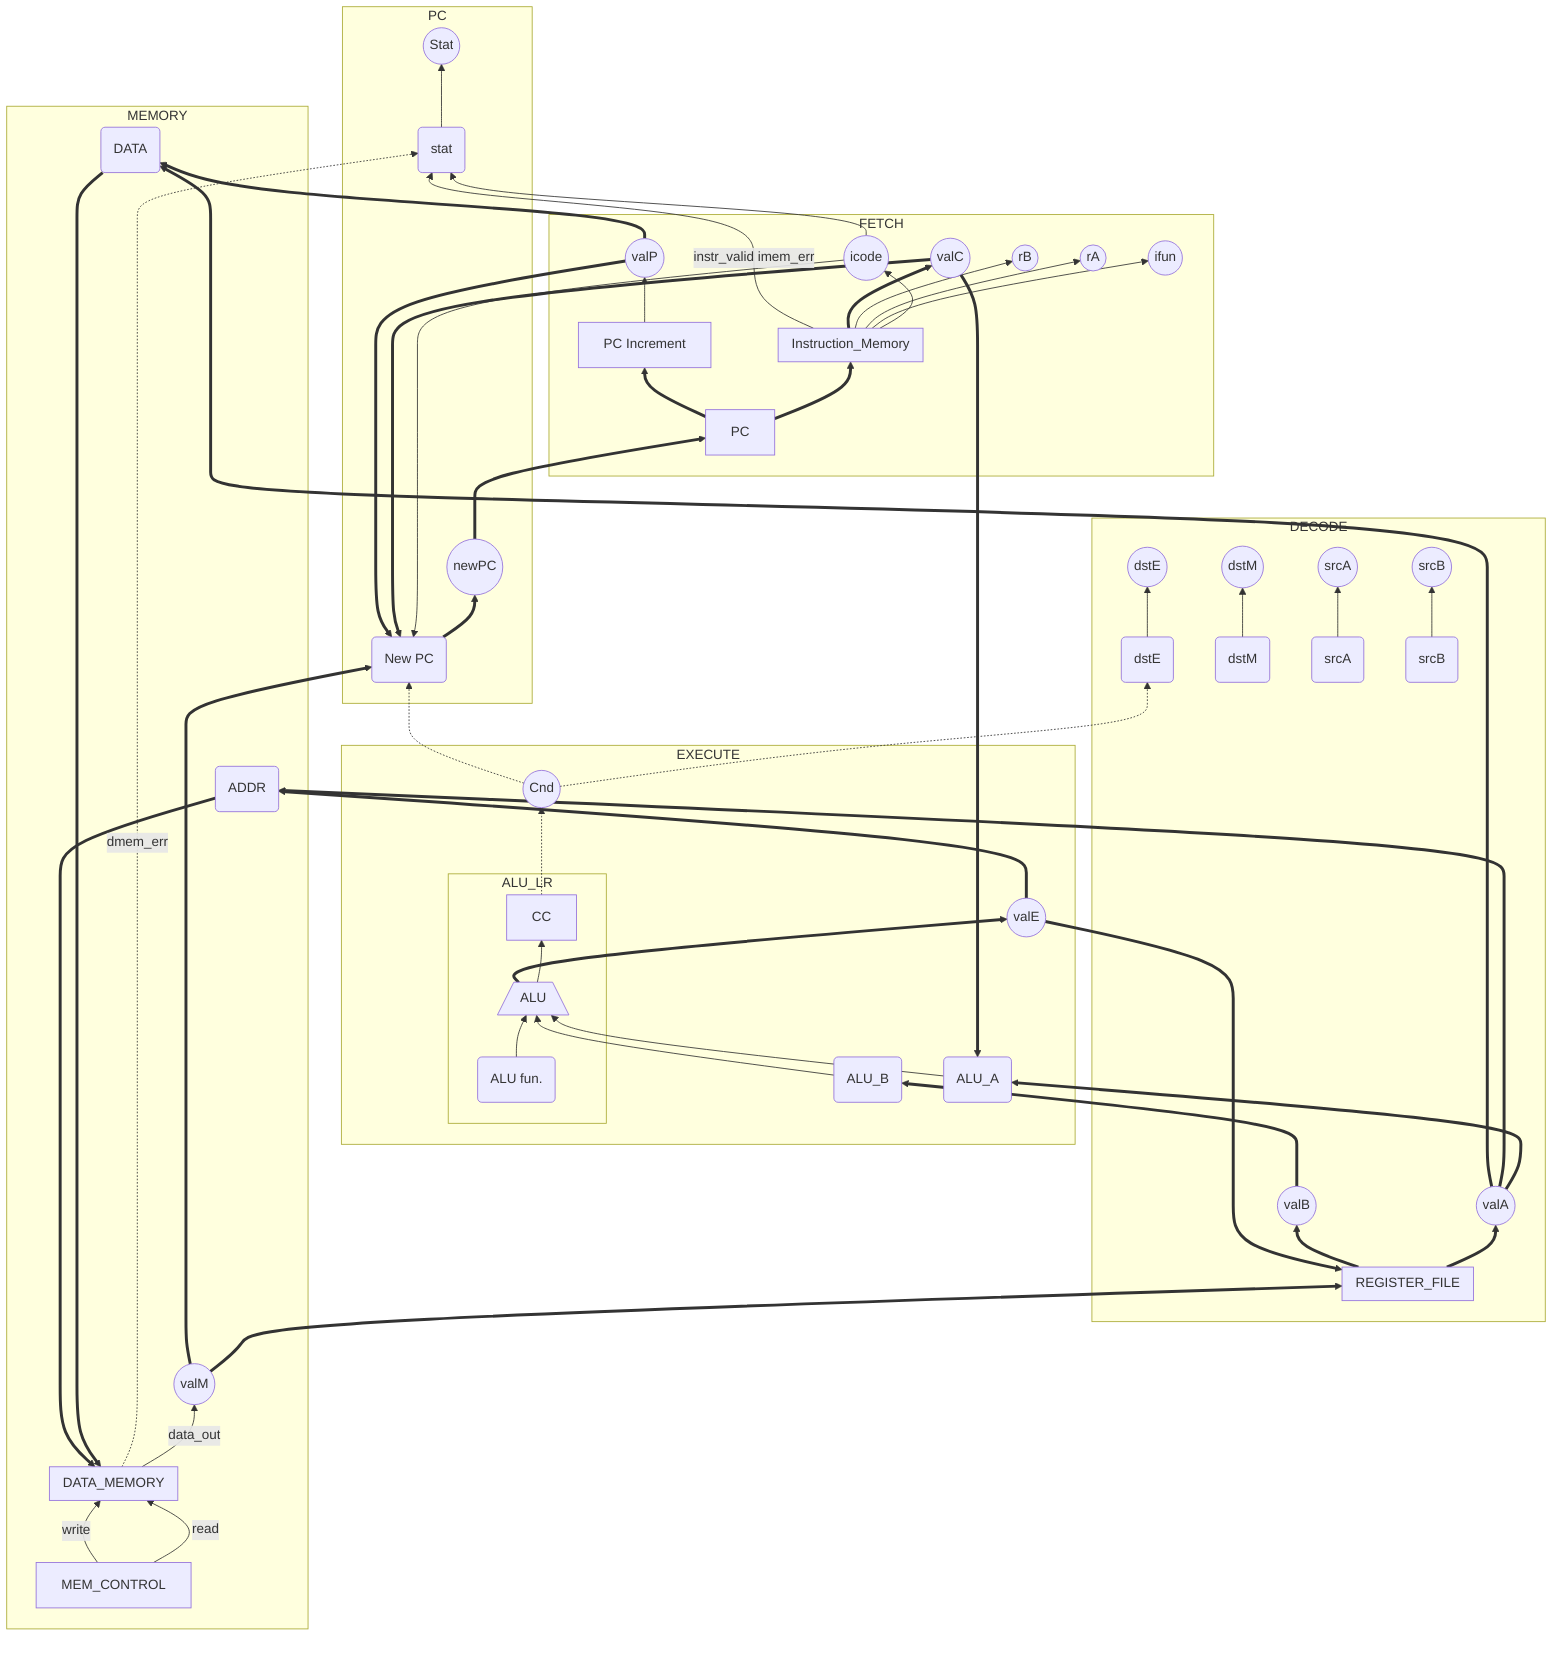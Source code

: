 flowchart BT
    subgraph FETCH
        direction BT
        subgraph Instruction_Memory
        direction BT
        end
        PC_Reg[PC] ==> Instruction_Memory
        Instruction_Memory --> icode((icode))
        Instruction_Memory --> ifun((ifun))
        Instruction_Memory --> rA((rA))
        Instruction_Memory --> rB((rB))
        Instruction_Memory ==> valC((valC))
        PC_Reg[PC] ==> FETCH_PC[PC Increment] --> valP((valP))
    end
    subgraph DECODE
    direction BT
        subgraph REGISTER_FILE
        direction RL
        end
        REGISTER_FILE ==> valA((valA))
        REGISTER_FILE ==> valB((valB))
        dstE_block(dstE) --> dstE_bub((dstE))
        dstM(dstM) --> dstM_bub((dstM))
        srcA(srcA) --> srcA_bub((srcA))
        srcB(srcB) --> srcB_bub((srcB))

    end
    subgraph EXECUTE
        direction BT
        subgraph ALU_LR
        direction RL
            ALU_fun(ALU fun.) --> ALU[/ ALU \] --> CC
        end
        ALU ==> valE((valE))
        valE ==> REGISTER_FILE
        CC -.-> Cnd((Cnd))
        valC ==> ALU_A(ALU_A) --> ALU
        valA ==> ALU_A
        valB ==> ALU_B(ALU_B) --> ALU
        Cnd  -.-> dstE_block
    end
    subgraph MEMORY
        direction BT
        MEM_CONTROL --> |read| DATA_MEMORY
        MEM_CONTROL --> |write| DATA_MEMORY
        subgraph DATA_MEMORY
            direction LR
        end
        DATA_MEMORY --> |data_out| valM((valM))
        valM ==> REGISTER_FILE
        ADDR(ADDR) ==> DATA_MEMORY[DATA_MEMORY]
        DATA(DATA) ==> DATA_MEMORY
        valA ==> ADDR
        valA ==> DATA
        valE ==> ADDR
        valP ==> DATA
    end
    subgraph PC
        direction BT
        NEW_PC(New PC) ==> newPC((newPC))
        newPC ==> PC_Reg
        icode --> NEW_PC
        valC ==> NEW_PC
        Cnd -.-> NEW_PC
        valM ==> NEW_PC
        valP ==> NEW_PC
        stat(stat)
        Instruction_Memory --> |"instr_valid imem_err"| stat
        icode --> stat
        DATA_MEMORY -.-> |dmem_err| stat
        stat --> Stat((Stat))
    end